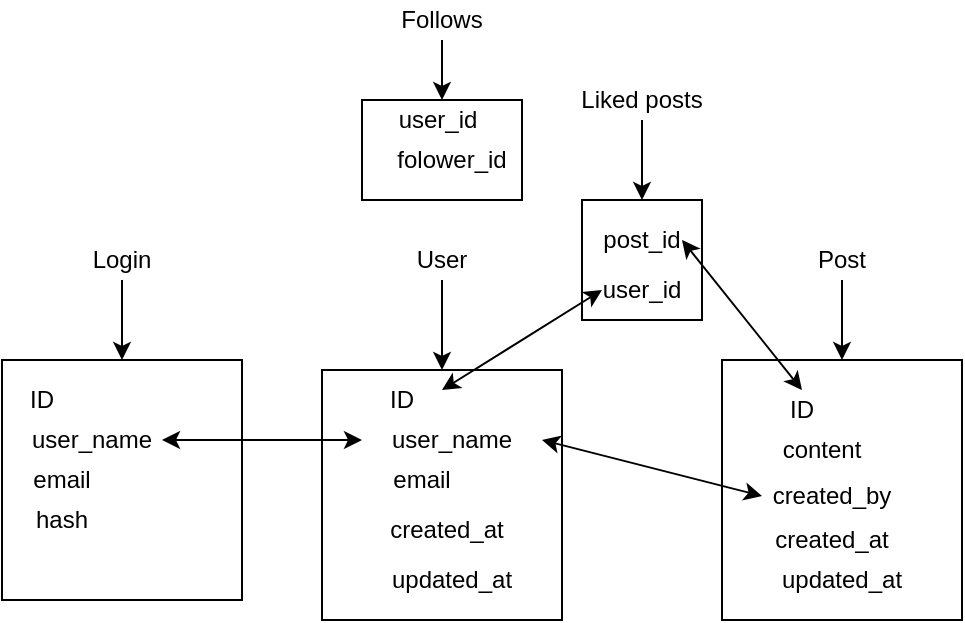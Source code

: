 <mxfile version="13.10.2" type="github">
  <diagram id="KuYp0Uj-WPpsalHjTYtk" name="Page-1">
    <mxGraphModel dx="2053" dy="1022" grid="1" gridSize="10" guides="1" tooltips="1" connect="1" arrows="1" fold="1" page="1" pageScale="1" pageWidth="827" pageHeight="1169" math="0" shadow="0">
      <root>
        <mxCell id="0" />
        <mxCell id="1" parent="0" />
        <mxCell id="W7mdbSk_nPxdS0QSL51k-34" value="" style="rounded=0;whiteSpace=wrap;html=1;" vertex="1" parent="1">
          <mxGeometry x="-500" y="270" width="80" height="50" as="geometry" />
        </mxCell>
        <mxCell id="W7mdbSk_nPxdS0QSL51k-24" value="" style="rounded=0;whiteSpace=wrap;html=1;" vertex="1" parent="1">
          <mxGeometry x="-390" y="320" width="60" height="60" as="geometry" />
        </mxCell>
        <mxCell id="B-UX_gCYWw0rf8zPbBLA-5" value="" style="edgeStyle=orthogonalEdgeStyle;rounded=0;orthogonalLoop=1;jettySize=auto;html=1;" parent="1" source="B-UX_gCYWw0rf8zPbBLA-1" target="B-UX_gCYWw0rf8zPbBLA-4" edge="1">
          <mxGeometry relative="1" as="geometry" />
        </mxCell>
        <mxCell id="B-UX_gCYWw0rf8zPbBLA-1" value="User" style="text;html=1;strokeColor=none;fillColor=none;align=center;verticalAlign=middle;whiteSpace=wrap;rounded=0;" parent="1" vertex="1">
          <mxGeometry x="-480" y="340" width="40" height="20" as="geometry" />
        </mxCell>
        <mxCell id="B-UX_gCYWw0rf8zPbBLA-24" value="" style="edgeStyle=orthogonalEdgeStyle;rounded=0;orthogonalLoop=1;jettySize=auto;html=1;" parent="1" source="B-UX_gCYWw0rf8zPbBLA-2" target="B-UX_gCYWw0rf8zPbBLA-23" edge="1">
          <mxGeometry relative="1" as="geometry" />
        </mxCell>
        <mxCell id="B-UX_gCYWw0rf8zPbBLA-2" value="Post" style="text;html=1;strokeColor=none;fillColor=none;align=center;verticalAlign=middle;whiteSpace=wrap;rounded=0;" parent="1" vertex="1">
          <mxGeometry x="-280" y="340" width="40" height="20" as="geometry" />
        </mxCell>
        <mxCell id="B-UX_gCYWw0rf8zPbBLA-4" value="" style="whiteSpace=wrap;html=1;" parent="1" vertex="1">
          <mxGeometry x="-520" y="405" width="120" height="125" as="geometry" />
        </mxCell>
        <mxCell id="B-UX_gCYWw0rf8zPbBLA-6" value="ID" style="text;html=1;strokeColor=none;fillColor=none;align=center;verticalAlign=middle;whiteSpace=wrap;rounded=0;" parent="1" vertex="1">
          <mxGeometry x="-500" y="410" width="40" height="20" as="geometry" />
        </mxCell>
        <mxCell id="B-UX_gCYWw0rf8zPbBLA-7" value="user_name" style="text;html=1;strokeColor=none;fillColor=none;align=center;verticalAlign=middle;whiteSpace=wrap;rounded=0;" parent="1" vertex="1">
          <mxGeometry x="-500" y="430" width="90" height="20" as="geometry" />
        </mxCell>
        <mxCell id="B-UX_gCYWw0rf8zPbBLA-14" value="" style="edgeStyle=orthogonalEdgeStyle;rounded=0;orthogonalLoop=1;jettySize=auto;html=1;" parent="1" source="B-UX_gCYWw0rf8zPbBLA-12" target="B-UX_gCYWw0rf8zPbBLA-13" edge="1">
          <mxGeometry relative="1" as="geometry" />
        </mxCell>
        <mxCell id="B-UX_gCYWw0rf8zPbBLA-12" value="Login" style="text;html=1;strokeColor=none;fillColor=none;align=center;verticalAlign=middle;whiteSpace=wrap;rounded=0;" parent="1" vertex="1">
          <mxGeometry x="-640" y="340" width="40" height="20" as="geometry" />
        </mxCell>
        <mxCell id="B-UX_gCYWw0rf8zPbBLA-13" value="" style="whiteSpace=wrap;html=1;" parent="1" vertex="1">
          <mxGeometry x="-680" y="400" width="120" height="120" as="geometry" />
        </mxCell>
        <mxCell id="B-UX_gCYWw0rf8zPbBLA-15" value="ID" style="text;html=1;strokeColor=none;fillColor=none;align=center;verticalAlign=middle;whiteSpace=wrap;rounded=0;" parent="1" vertex="1">
          <mxGeometry x="-670" y="410" width="20" height="20" as="geometry" />
        </mxCell>
        <mxCell id="B-UX_gCYWw0rf8zPbBLA-19" value="email" style="text;html=1;strokeColor=none;fillColor=none;align=center;verticalAlign=middle;whiteSpace=wrap;rounded=0;" parent="1" vertex="1">
          <mxGeometry x="-490" y="450" width="40" height="20" as="geometry" />
        </mxCell>
        <mxCell id="B-UX_gCYWw0rf8zPbBLA-20" value="user_name" style="text;html=1;strokeColor=none;fillColor=none;align=center;verticalAlign=middle;whiteSpace=wrap;rounded=0;" parent="1" vertex="1">
          <mxGeometry x="-670" y="430" width="70" height="20" as="geometry" />
        </mxCell>
        <mxCell id="B-UX_gCYWw0rf8zPbBLA-21" value="hash" style="text;html=1;strokeColor=none;fillColor=none;align=center;verticalAlign=middle;whiteSpace=wrap;rounded=0;" parent="1" vertex="1">
          <mxGeometry x="-670" y="470" width="40" height="20" as="geometry" />
        </mxCell>
        <mxCell id="B-UX_gCYWw0rf8zPbBLA-22" value="email" style="text;html=1;strokeColor=none;fillColor=none;align=center;verticalAlign=middle;whiteSpace=wrap;rounded=0;" parent="1" vertex="1">
          <mxGeometry x="-670" y="450" width="40" height="20" as="geometry" />
        </mxCell>
        <mxCell id="B-UX_gCYWw0rf8zPbBLA-23" value="" style="whiteSpace=wrap;html=1;" parent="1" vertex="1">
          <mxGeometry x="-320" y="400" width="120" height="130" as="geometry" />
        </mxCell>
        <mxCell id="B-UX_gCYWw0rf8zPbBLA-31" value="created_at" style="text;html=1;strokeColor=none;fillColor=none;align=center;verticalAlign=middle;whiteSpace=wrap;rounded=0;" parent="1" vertex="1">
          <mxGeometry x="-500" y="475" width="85" height="20" as="geometry" />
        </mxCell>
        <mxCell id="B-UX_gCYWw0rf8zPbBLA-32" value="updated_at" style="text;html=1;strokeColor=none;fillColor=none;align=center;verticalAlign=middle;whiteSpace=wrap;rounded=0;" parent="1" vertex="1">
          <mxGeometry x="-495" y="500" width="80" height="20" as="geometry" />
        </mxCell>
        <mxCell id="W7mdbSk_nPxdS0QSL51k-1" value="" style="endArrow=classic;startArrow=classic;html=1;exitX=1;exitY=0.5;exitDx=0;exitDy=0;" edge="1" parent="1" source="B-UX_gCYWw0rf8zPbBLA-20" target="B-UX_gCYWw0rf8zPbBLA-7">
          <mxGeometry width="50" height="50" relative="1" as="geometry">
            <mxPoint x="-760" y="110" as="sourcePoint" />
            <mxPoint x="-520" y="400" as="targetPoint" />
          </mxGeometry>
        </mxCell>
        <mxCell id="W7mdbSk_nPxdS0QSL51k-25" value="" style="edgeStyle=orthogonalEdgeStyle;rounded=0;orthogonalLoop=1;jettySize=auto;html=1;entryX=0.5;entryY=0;entryDx=0;entryDy=0;" edge="1" parent="1" source="W7mdbSk_nPxdS0QSL51k-3" target="W7mdbSk_nPxdS0QSL51k-24">
          <mxGeometry relative="1" as="geometry">
            <mxPoint x="-115" y="390" as="targetPoint" />
          </mxGeometry>
        </mxCell>
        <mxCell id="W7mdbSk_nPxdS0QSL51k-3" value="Liked posts" style="text;html=1;strokeColor=none;fillColor=none;align=center;verticalAlign=middle;whiteSpace=wrap;rounded=0;" vertex="1" parent="1">
          <mxGeometry x="-405" y="260" width="90" height="20" as="geometry" />
        </mxCell>
        <mxCell id="W7mdbSk_nPxdS0QSL51k-14" value="ID" style="text;html=1;strokeColor=none;fillColor=none;align=center;verticalAlign=middle;whiteSpace=wrap;rounded=0;" vertex="1" parent="1">
          <mxGeometry x="-295" y="415" width="30" height="20" as="geometry" />
        </mxCell>
        <mxCell id="W7mdbSk_nPxdS0QSL51k-15" value="content" style="text;html=1;strokeColor=none;fillColor=none;align=center;verticalAlign=middle;whiteSpace=wrap;rounded=0;" vertex="1" parent="1">
          <mxGeometry x="-295" y="435" width="50" height="20" as="geometry" />
        </mxCell>
        <mxCell id="W7mdbSk_nPxdS0QSL51k-16" value="created_by" style="text;html=1;strokeColor=none;fillColor=none;align=center;verticalAlign=middle;whiteSpace=wrap;rounded=0;" vertex="1" parent="1">
          <mxGeometry x="-290" y="457.5" width="50" height="20" as="geometry" />
        </mxCell>
        <mxCell id="W7mdbSk_nPxdS0QSL51k-17" value="updated_at" style="text;html=1;strokeColor=none;fillColor=none;align=center;verticalAlign=middle;whiteSpace=wrap;rounded=0;" vertex="1" parent="1">
          <mxGeometry x="-295" y="500" width="70" height="20" as="geometry" />
        </mxCell>
        <mxCell id="W7mdbSk_nPxdS0QSL51k-18" value="created_at" style="text;html=1;strokeColor=none;fillColor=none;align=center;verticalAlign=middle;whiteSpace=wrap;rounded=0;" vertex="1" parent="1">
          <mxGeometry x="-300" y="480" width="70" height="20" as="geometry" />
        </mxCell>
        <mxCell id="W7mdbSk_nPxdS0QSL51k-20" value="" style="endArrow=classic;startArrow=classic;html=1;exitX=1;exitY=0.5;exitDx=0;exitDy=0;" edge="1" parent="1" source="B-UX_gCYWw0rf8zPbBLA-7">
          <mxGeometry width="50" height="50" relative="1" as="geometry">
            <mxPoint x="-400" y="484.5" as="sourcePoint" />
            <mxPoint x="-300" y="468" as="targetPoint" />
          </mxGeometry>
        </mxCell>
        <mxCell id="W7mdbSk_nPxdS0QSL51k-22" value="post_id" style="text;html=1;strokeColor=none;fillColor=none;align=center;verticalAlign=middle;whiteSpace=wrap;rounded=0;" vertex="1" parent="1">
          <mxGeometry x="-380" y="330" width="40" height="20" as="geometry" />
        </mxCell>
        <mxCell id="W7mdbSk_nPxdS0QSL51k-23" value="user_id" style="text;html=1;strokeColor=none;fillColor=none;align=center;verticalAlign=middle;whiteSpace=wrap;rounded=0;" vertex="1" parent="1">
          <mxGeometry x="-380" y="355" width="40" height="20" as="geometry" />
        </mxCell>
        <mxCell id="W7mdbSk_nPxdS0QSL51k-27" value="" style="endArrow=classic;startArrow=classic;html=1;exitX=0.5;exitY=0;exitDx=0;exitDy=0;entryX=1;entryY=0.5;entryDx=0;entryDy=0;" edge="1" parent="1" source="W7mdbSk_nPxdS0QSL51k-14" target="W7mdbSk_nPxdS0QSL51k-22">
          <mxGeometry width="50" height="50" relative="1" as="geometry">
            <mxPoint x="-185" y="465" as="sourcePoint" />
            <mxPoint x="-135" y="415" as="targetPoint" />
          </mxGeometry>
        </mxCell>
        <mxCell id="W7mdbSk_nPxdS0QSL51k-28" value="" style="endArrow=classic;startArrow=classic;html=1;entryX=0;entryY=0.5;entryDx=0;entryDy=0;exitX=1;exitY=0.25;exitDx=0;exitDy=0;" edge="1" parent="1" source="B-UX_gCYWw0rf8zPbBLA-6" target="W7mdbSk_nPxdS0QSL51k-23">
          <mxGeometry width="50" height="50" relative="1" as="geometry">
            <mxPoint x="-450" y="690" as="sourcePoint" />
            <mxPoint x="-400" y="640" as="targetPoint" />
          </mxGeometry>
        </mxCell>
        <mxCell id="W7mdbSk_nPxdS0QSL51k-33" style="edgeStyle=orthogonalEdgeStyle;rounded=0;orthogonalLoop=1;jettySize=auto;html=1;exitX=0.5;exitY=1;exitDx=0;exitDy=0;" edge="1" parent="1" source="W7mdbSk_nPxdS0QSL51k-30" target="W7mdbSk_nPxdS0QSL51k-34">
          <mxGeometry relative="1" as="geometry">
            <mxPoint x="-510" y="690" as="targetPoint" />
          </mxGeometry>
        </mxCell>
        <mxCell id="W7mdbSk_nPxdS0QSL51k-30" value="Follows" style="text;html=1;strokeColor=none;fillColor=none;align=center;verticalAlign=middle;whiteSpace=wrap;rounded=0;" vertex="1" parent="1">
          <mxGeometry x="-500" y="220" width="80" height="20" as="geometry" />
        </mxCell>
        <mxCell id="W7mdbSk_nPxdS0QSL51k-31" value="folower_id" style="text;html=1;strokeColor=none;fillColor=none;align=center;verticalAlign=middle;whiteSpace=wrap;rounded=0;" vertex="1" parent="1">
          <mxGeometry x="-490" y="290" width="70" height="20" as="geometry" />
        </mxCell>
        <mxCell id="W7mdbSk_nPxdS0QSL51k-32" value="user_id" style="text;html=1;strokeColor=none;fillColor=none;align=center;verticalAlign=middle;whiteSpace=wrap;rounded=0;" vertex="1" parent="1">
          <mxGeometry x="-487" y="270" width="50" height="20" as="geometry" />
        </mxCell>
      </root>
    </mxGraphModel>
  </diagram>
</mxfile>

